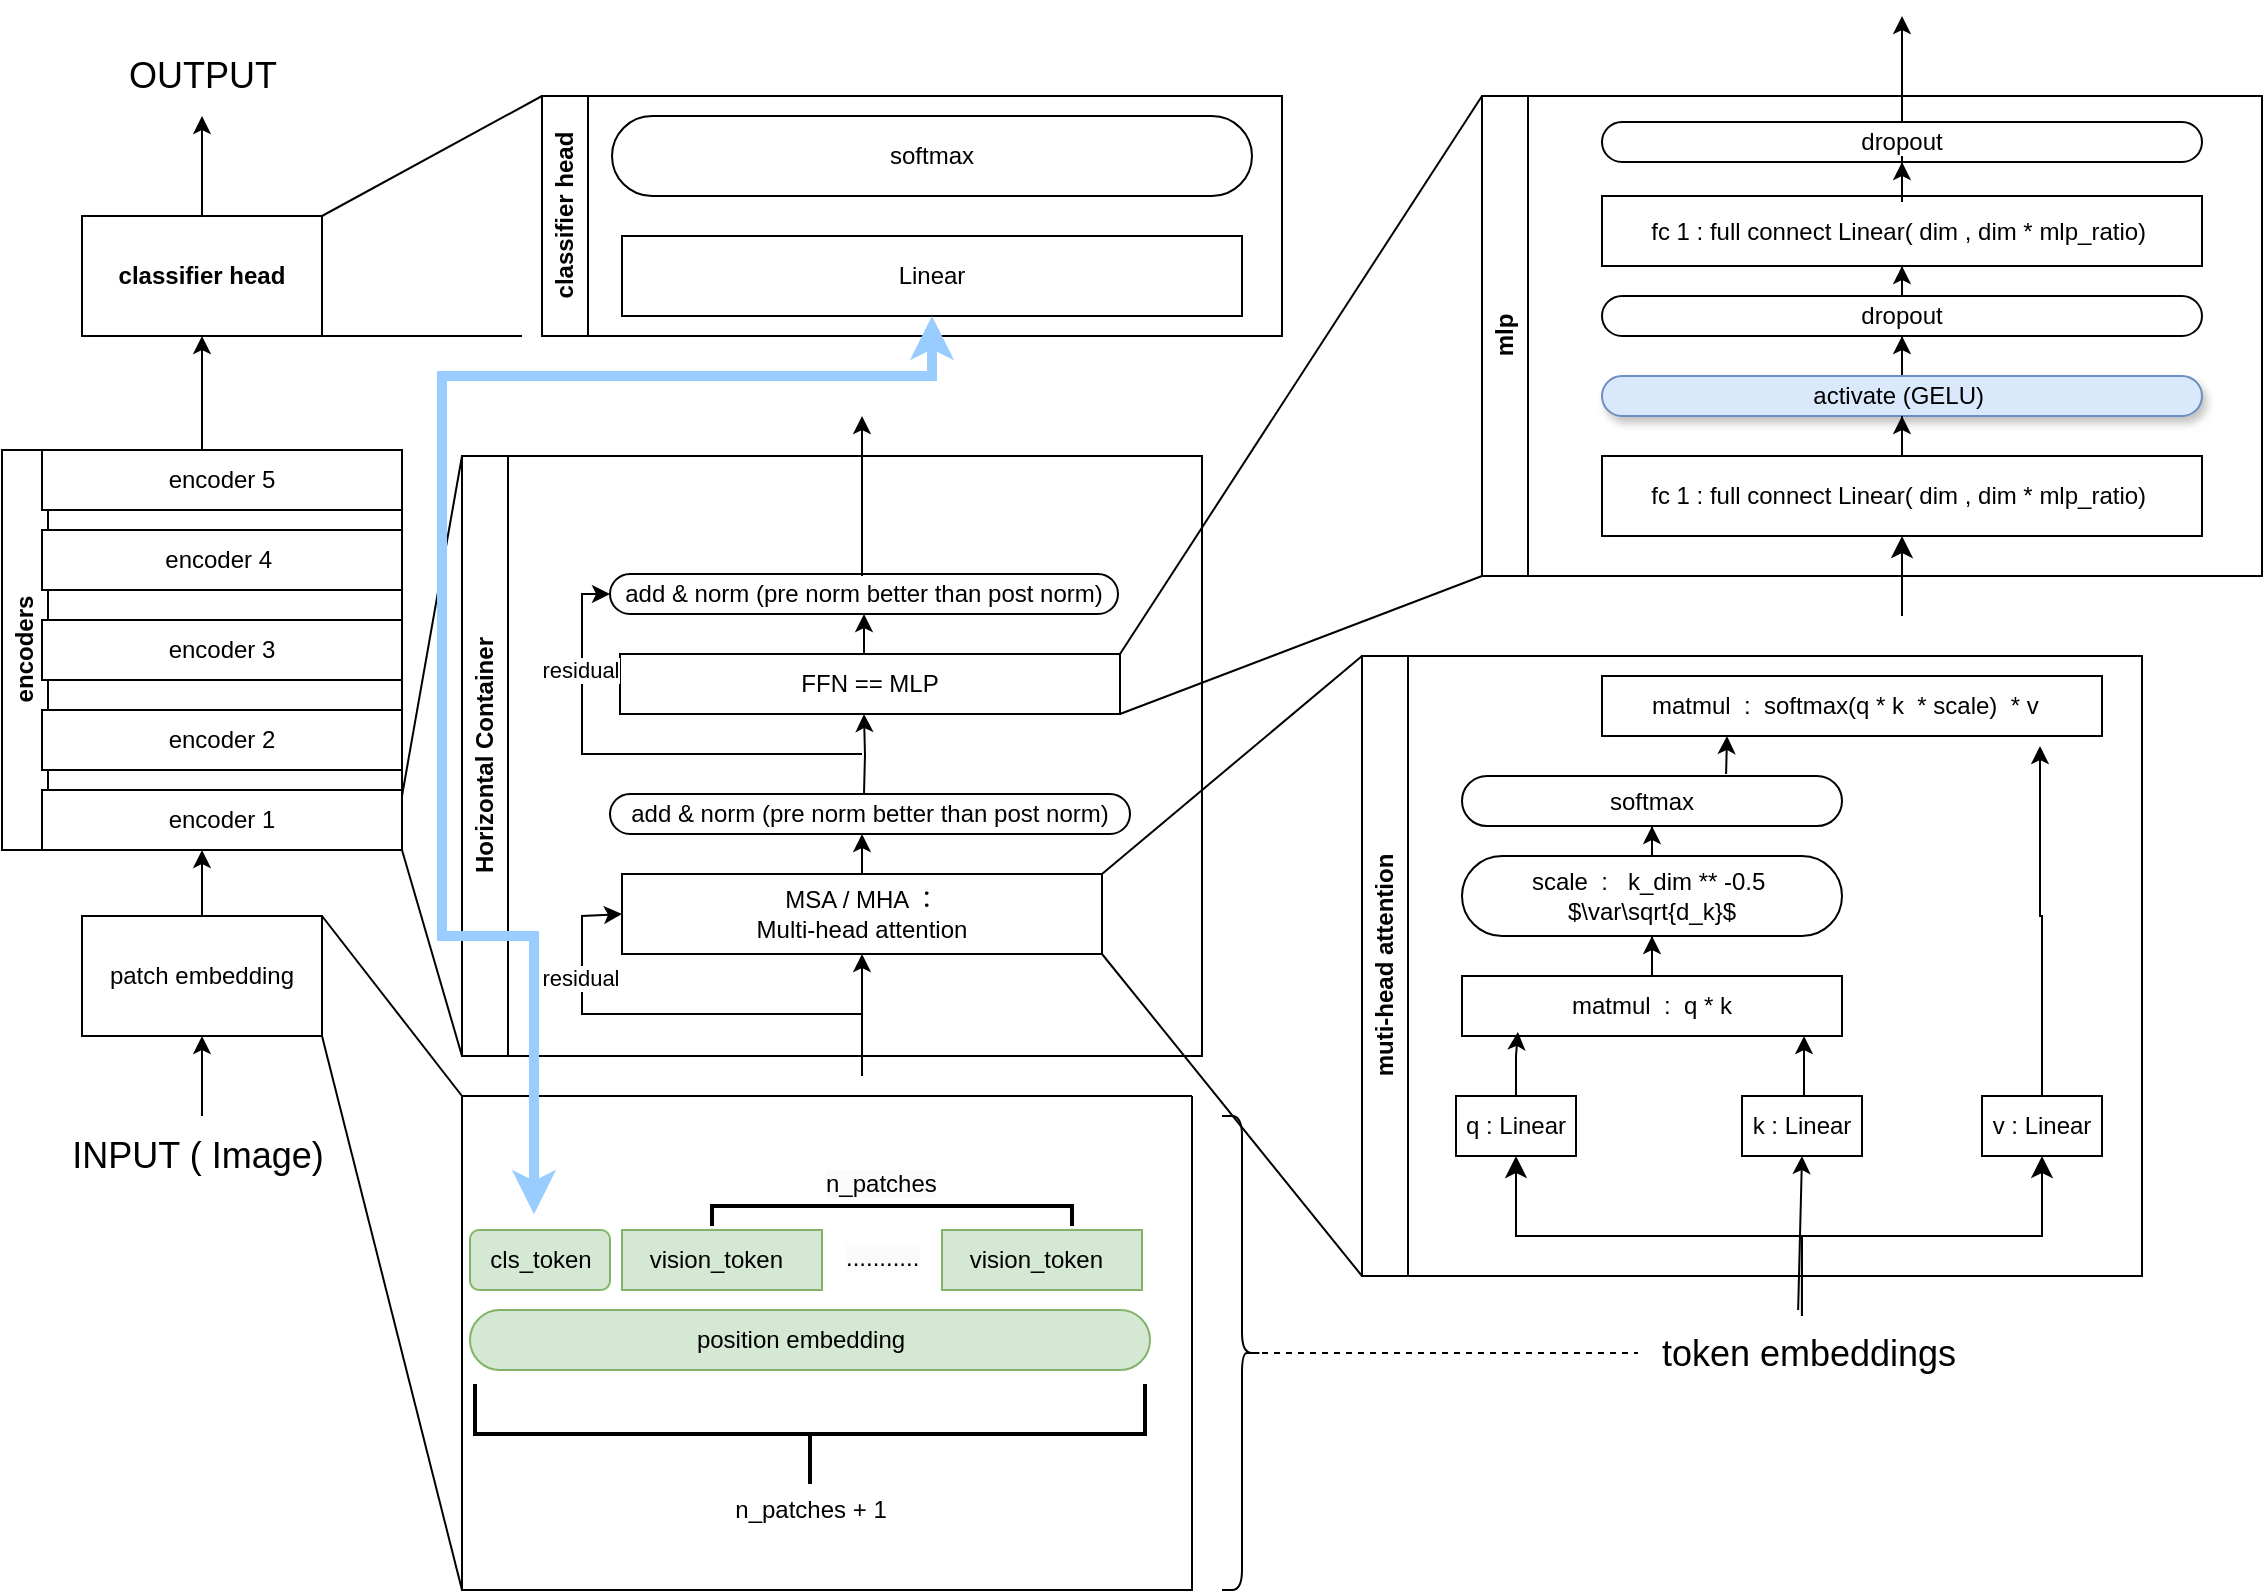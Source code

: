 <mxfile version="23.1.5" type="github">
  <diagram name="第 1 页" id="czzfnf1LqHYl-WFddmxi">
    <mxGraphModel dx="794" dy="506" grid="1" gridSize="10" guides="1" tooltips="1" connect="1" arrows="1" fold="1" page="1" pageScale="1" pageWidth="827" pageHeight="1169" math="0" shadow="0">
      <root>
        <mxCell id="0" />
        <mxCell id="1" parent="0" />
        <mxCell id="Urf7zwrWx2TIyKgHntSY-18" value="" style="edgeStyle=orthogonalEdgeStyle;rounded=0;orthogonalLoop=1;jettySize=auto;html=1;" edge="1" parent="1" source="Urf7zwrWx2TIyKgHntSY-19" target="Urf7zwrWx2TIyKgHntSY-21">
          <mxGeometry relative="1" as="geometry" />
        </mxCell>
        <mxCell id="Urf7zwrWx2TIyKgHntSY-19" value="&lt;font style=&quot;font-size: 18px;&quot;&gt;INPUT ( Image)&amp;nbsp;&lt;/font&gt;" style="text;html=1;align=center;verticalAlign=middle;resizable=0;points=[];autosize=1;strokeColor=none;fillColor=none;" vertex="1" parent="1">
          <mxGeometry x="135" y="760" width="150" height="40" as="geometry" />
        </mxCell>
        <mxCell id="Urf7zwrWx2TIyKgHntSY-20" value="" style="edgeStyle=orthogonalEdgeStyle;rounded=0;orthogonalLoop=1;jettySize=auto;html=1;" edge="1" parent="1" source="Urf7zwrWx2TIyKgHntSY-21">
          <mxGeometry relative="1" as="geometry">
            <mxPoint x="210" y="627" as="targetPoint" />
          </mxGeometry>
        </mxCell>
        <mxCell id="Urf7zwrWx2TIyKgHntSY-21" value="patch embedding" style="whiteSpace=wrap;html=1;" vertex="1" parent="1">
          <mxGeometry x="150" y="660" width="120" height="60" as="geometry" />
        </mxCell>
        <mxCell id="Urf7zwrWx2TIyKgHntSY-22" value="" style="edgeStyle=orthogonalEdgeStyle;rounded=0;orthogonalLoop=1;jettySize=auto;html=1;" edge="1" parent="1" source="Urf7zwrWx2TIyKgHntSY-23" target="Urf7zwrWx2TIyKgHntSY-30">
          <mxGeometry relative="1" as="geometry" />
        </mxCell>
        <mxCell id="Urf7zwrWx2TIyKgHntSY-23" value="encoders" style="swimlane;horizontal=0;whiteSpace=wrap;html=1;" vertex="1" parent="1">
          <mxGeometry x="110" y="427" width="200" height="200" as="geometry" />
        </mxCell>
        <mxCell id="Urf7zwrWx2TIyKgHntSY-24" value="encoder 5" style="rounded=0;whiteSpace=wrap;html=1;" vertex="1" parent="Urf7zwrWx2TIyKgHntSY-23">
          <mxGeometry x="20" width="180" height="30" as="geometry" />
        </mxCell>
        <mxCell id="Urf7zwrWx2TIyKgHntSY-25" value="encoder 4&amp;nbsp;" style="rounded=0;whiteSpace=wrap;html=1;" vertex="1" parent="Urf7zwrWx2TIyKgHntSY-23">
          <mxGeometry x="20" y="40" width="180" height="30" as="geometry" />
        </mxCell>
        <mxCell id="Urf7zwrWx2TIyKgHntSY-26" value="encoder 3" style="rounded=0;whiteSpace=wrap;html=1;" vertex="1" parent="Urf7zwrWx2TIyKgHntSY-23">
          <mxGeometry x="20" y="85" width="180" height="30" as="geometry" />
        </mxCell>
        <mxCell id="Urf7zwrWx2TIyKgHntSY-27" value="encoder 2" style="rounded=0;whiteSpace=wrap;html=1;" vertex="1" parent="Urf7zwrWx2TIyKgHntSY-23">
          <mxGeometry x="20" y="130" width="180" height="30" as="geometry" />
        </mxCell>
        <mxCell id="Urf7zwrWx2TIyKgHntSY-28" value="encoder 1" style="rounded=0;whiteSpace=wrap;html=1;" vertex="1" parent="Urf7zwrWx2TIyKgHntSY-23">
          <mxGeometry x="20" y="170" width="180" height="30" as="geometry" />
        </mxCell>
        <mxCell id="Urf7zwrWx2TIyKgHntSY-29" style="edgeStyle=orthogonalEdgeStyle;rounded=0;orthogonalLoop=1;jettySize=auto;html=1;" edge="1" parent="1" source="Urf7zwrWx2TIyKgHntSY-30" target="Urf7zwrWx2TIyKgHntSY-31">
          <mxGeometry relative="1" as="geometry" />
        </mxCell>
        <mxCell id="Urf7zwrWx2TIyKgHntSY-30" value="classifier head" style="whiteSpace=wrap;html=1;fontStyle=1;startSize=23;" vertex="1" parent="1">
          <mxGeometry x="150" y="310" width="120" height="60" as="geometry" />
        </mxCell>
        <mxCell id="Urf7zwrWx2TIyKgHntSY-31" value="&lt;font style=&quot;font-size: 18px;&quot;&gt;OUTPUT&lt;/font&gt;" style="text;html=1;align=center;verticalAlign=middle;resizable=0;points=[];autosize=1;strokeColor=none;fillColor=none;" vertex="1" parent="1">
          <mxGeometry x="160" y="220" width="100" height="40" as="geometry" />
        </mxCell>
        <mxCell id="Urf7zwrWx2TIyKgHntSY-33" value="classifier head" style="swimlane;horizontal=0;whiteSpace=wrap;html=1;" vertex="1" parent="1">
          <mxGeometry x="380" y="250" width="370" height="120" as="geometry" />
        </mxCell>
        <mxCell id="Urf7zwrWx2TIyKgHntSY-67" value="Linear" style="rounded=0;whiteSpace=wrap;html=1;" vertex="1" parent="Urf7zwrWx2TIyKgHntSY-33">
          <mxGeometry x="40" y="70" width="310" height="40" as="geometry" />
        </mxCell>
        <mxCell id="Urf7zwrWx2TIyKgHntSY-68" value="softmax" style="rounded=1;whiteSpace=wrap;html=1;arcSize=50;" vertex="1" parent="Urf7zwrWx2TIyKgHntSY-33">
          <mxGeometry x="35" y="10" width="320" height="40" as="geometry" />
        </mxCell>
        <mxCell id="Urf7zwrWx2TIyKgHntSY-35" value="Horizontal Container" style="swimlane;horizontal=0;whiteSpace=wrap;html=1;" vertex="1" parent="1">
          <mxGeometry x="340" y="430" width="370" height="300" as="geometry" />
        </mxCell>
        <mxCell id="Urf7zwrWx2TIyKgHntSY-89" style="edgeStyle=orthogonalEdgeStyle;rounded=0;orthogonalLoop=1;jettySize=auto;html=1;exitX=0.5;exitY=0;exitDx=0;exitDy=0;entryX=0.5;entryY=1;entryDx=0;entryDy=0;" edge="1" parent="Urf7zwrWx2TIyKgHntSY-35">
          <mxGeometry relative="1" as="geometry">
            <mxPoint x="196" y="209" as="sourcePoint" />
            <mxPoint x="200" y="189" as="targetPoint" />
          </mxGeometry>
        </mxCell>
        <mxCell id="Urf7zwrWx2TIyKgHntSY-93" value="" style="edgeStyle=orthogonalEdgeStyle;rounded=0;orthogonalLoop=1;jettySize=auto;html=1;startArrow=classic;startFill=1;endArrow=none;endFill=0;" edge="1" parent="Urf7zwrWx2TIyKgHntSY-35" source="Urf7zwrWx2TIyKgHntSY-36">
          <mxGeometry relative="1" as="geometry">
            <mxPoint x="200" y="310" as="targetPoint" />
          </mxGeometry>
        </mxCell>
        <mxCell id="Urf7zwrWx2TIyKgHntSY-36" value="MSA / MHA ：&lt;br&gt;Multi-head attention" style="rounded=0;whiteSpace=wrap;html=1;" vertex="1" parent="Urf7zwrWx2TIyKgHntSY-35">
          <mxGeometry x="80" y="209" width="240" height="40" as="geometry" />
        </mxCell>
        <mxCell id="Urf7zwrWx2TIyKgHntSY-99" style="edgeStyle=orthogonalEdgeStyle;rounded=0;orthogonalLoop=1;jettySize=auto;html=1;entryX=0.5;entryY=1;entryDx=0;entryDy=0;" edge="1" parent="Urf7zwrWx2TIyKgHntSY-35">
          <mxGeometry relative="1" as="geometry">
            <mxPoint x="201" y="169" as="sourcePoint" />
            <mxPoint x="201" y="129" as="targetPoint" />
          </mxGeometry>
        </mxCell>
        <mxCell id="Urf7zwrWx2TIyKgHntSY-37" value="add &amp;amp; norm (pre norm better than post norm)" style="rounded=1;whiteSpace=wrap;html=1;arcSize=50;" vertex="1" parent="Urf7zwrWx2TIyKgHntSY-35">
          <mxGeometry x="74" y="169" width="260" height="20" as="geometry" />
        </mxCell>
        <mxCell id="Urf7zwrWx2TIyKgHntSY-38" value="FFN == MLP" style="rounded=0;whiteSpace=wrap;html=1;" vertex="1" parent="Urf7zwrWx2TIyKgHntSY-35">
          <mxGeometry x="79" y="99" width="250" height="30" as="geometry" />
        </mxCell>
        <mxCell id="Urf7zwrWx2TIyKgHntSY-97" style="edgeStyle=orthogonalEdgeStyle;rounded=0;orthogonalLoop=1;jettySize=auto;html=1;startArrow=classic;startFill=1;endArrow=none;endFill=0;" edge="1" parent="Urf7zwrWx2TIyKgHntSY-35" source="Urf7zwrWx2TIyKgHntSY-39">
          <mxGeometry relative="1" as="geometry">
            <mxPoint x="200" y="149" as="targetPoint" />
            <Array as="points">
              <mxPoint x="60" y="69" />
              <mxPoint x="60" y="149" />
            </Array>
          </mxGeometry>
        </mxCell>
        <mxCell id="Urf7zwrWx2TIyKgHntSY-105" value="residual" style="edgeLabel;html=1;align=center;verticalAlign=middle;resizable=0;points=[];" vertex="1" connectable="0" parent="Urf7zwrWx2TIyKgHntSY-97">
          <mxGeometry x="-0.556" y="-1" relative="1" as="geometry">
            <mxPoint as="offset" />
          </mxGeometry>
        </mxCell>
        <mxCell id="Urf7zwrWx2TIyKgHntSY-101" value="" style="edgeStyle=orthogonalEdgeStyle;rounded=0;orthogonalLoop=1;jettySize=auto;html=1;startArrow=classic;startFill=1;endArrow=none;endFill=0;" edge="1" parent="Urf7zwrWx2TIyKgHntSY-35" source="Urf7zwrWx2TIyKgHntSY-39" target="Urf7zwrWx2TIyKgHntSY-38">
          <mxGeometry relative="1" as="geometry" />
        </mxCell>
        <mxCell id="Urf7zwrWx2TIyKgHntSY-39" value="add &amp;amp; norm (pre norm better than post norm)" style="rounded=1;whiteSpace=wrap;html=1;arcSize=50;" vertex="1" parent="Urf7zwrWx2TIyKgHntSY-35">
          <mxGeometry x="74" y="59" width="254" height="20" as="geometry" />
        </mxCell>
        <mxCell id="Urf7zwrWx2TIyKgHntSY-102" value="" style="edgeStyle=orthogonalEdgeStyle;rounded=0;orthogonalLoop=1;jettySize=auto;html=1;startArrow=classic;startFill=1;endArrow=none;endFill=0;" edge="1" parent="Urf7zwrWx2TIyKgHntSY-35">
          <mxGeometry relative="1" as="geometry">
            <mxPoint x="200" y="-20" as="sourcePoint" />
            <mxPoint x="200" y="60" as="targetPoint" />
          </mxGeometry>
        </mxCell>
        <mxCell id="Urf7zwrWx2TIyKgHntSY-41" value="" style="endArrow=none;html=1;rounded=0;entryX=0;entryY=0;entryDx=0;entryDy=0;" edge="1" parent="1" target="Urf7zwrWx2TIyKgHntSY-35">
          <mxGeometry width="50" height="50" relative="1" as="geometry">
            <mxPoint x="310" y="600" as="sourcePoint" />
            <mxPoint x="360" y="550" as="targetPoint" />
          </mxGeometry>
        </mxCell>
        <mxCell id="Urf7zwrWx2TIyKgHntSY-42" value="" style="endArrow=none;html=1;rounded=0;entryX=1;entryY=1;entryDx=0;entryDy=0;exitX=0;exitY=1;exitDx=0;exitDy=0;" edge="1" parent="1" source="Urf7zwrWx2TIyKgHntSY-35" target="Urf7zwrWx2TIyKgHntSY-23">
          <mxGeometry width="50" height="50" relative="1" as="geometry">
            <mxPoint x="490" y="470" as="sourcePoint" />
            <mxPoint x="540" y="420" as="targetPoint" />
          </mxGeometry>
        </mxCell>
        <mxCell id="Urf7zwrWx2TIyKgHntSY-43" value="" style="swimlane;startSize=0;" vertex="1" parent="1">
          <mxGeometry x="340" y="750" width="365" height="247" as="geometry">
            <mxRectangle x="380" y="670" width="50" height="40" as="alternateBounds" />
          </mxGeometry>
        </mxCell>
        <mxCell id="Urf7zwrWx2TIyKgHntSY-45" value="cls_token" style="text;html=1;align=center;verticalAlign=middle;resizable=0;points=[];autosize=1;rounded=1;fillColor=#d5e8d4;strokeColor=#82b366;" vertex="1" parent="Urf7zwrWx2TIyKgHntSY-43">
          <mxGeometry x="4" y="67" width="70" height="30" as="geometry" />
        </mxCell>
        <mxCell id="Urf7zwrWx2TIyKgHntSY-46" value="vision_token&amp;nbsp;&amp;nbsp;" style="text;html=1;align=center;verticalAlign=middle;resizable=0;points=[];autosize=1;rounded=1;fillColor=#d5e8d4;strokeColor=#82b366;arcSize=0;" vertex="1" parent="Urf7zwrWx2TIyKgHntSY-43">
          <mxGeometry x="80" y="67" width="100" height="30" as="geometry" />
        </mxCell>
        <mxCell id="Urf7zwrWx2TIyKgHntSY-59" value="vision_token&amp;nbsp;&amp;nbsp;" style="text;html=1;align=center;verticalAlign=middle;resizable=0;points=[];autosize=1;rounded=1;fillColor=#d5e8d4;strokeColor=#82b366;arcSize=0;" vertex="1" parent="Urf7zwrWx2TIyKgHntSY-43">
          <mxGeometry x="240" y="67" width="100" height="30" as="geometry" />
        </mxCell>
        <mxCell id="Urf7zwrWx2TIyKgHntSY-60" value="&lt;span style=&quot;color: rgb(0, 0, 0); font-family: Helvetica; font-size: 12px; font-style: normal; font-variant-ligatures: normal; font-variant-caps: normal; font-weight: 400; letter-spacing: normal; orphans: 2; text-align: center; text-indent: 0px; text-transform: none; widows: 2; word-spacing: 0px; -webkit-text-stroke-width: 0px; background-color: rgb(251, 251, 251); text-decoration-thickness: initial; text-decoration-style: initial; text-decoration-color: initial; float: none; display: inline !important;&quot;&gt;...........&lt;/span&gt;" style="text;whiteSpace=wrap;html=1;" vertex="1" parent="Urf7zwrWx2TIyKgHntSY-43">
          <mxGeometry x="190" y="67" width="90" height="40" as="geometry" />
        </mxCell>
        <mxCell id="Urf7zwrWx2TIyKgHntSY-48" value="&amp;nbsp; &amp;nbsp; &amp;nbsp; &amp;nbsp; &amp;nbsp; &amp;nbsp; &amp;nbsp; &amp;nbsp; &amp;nbsp; &amp;nbsp; &amp;nbsp; &amp;nbsp; &amp;nbsp; &amp;nbsp; &amp;nbsp; &amp;nbsp;position embedding&amp;nbsp; &amp;nbsp; &amp;nbsp; &amp;nbsp; &amp;nbsp; &amp;nbsp; &amp;nbsp; &amp;nbsp; &amp;nbsp; &amp;nbsp; &amp;nbsp; &amp;nbsp; &amp;nbsp; &amp;nbsp; &amp;nbsp; &amp;nbsp; &amp;nbsp;&amp;nbsp;" style="text;html=1;align=center;verticalAlign=middle;resizable=0;points=[];autosize=1;rounded=1;fillColor=#d5e8d4;strokeColor=#82b366;arcSize=50;flipH=1;flipV=1;imageWidth=96;" vertex="1" parent="Urf7zwrWx2TIyKgHntSY-43">
          <mxGeometry x="4" y="107" width="340" height="30" as="geometry" />
        </mxCell>
        <mxCell id="Urf7zwrWx2TIyKgHntSY-61" value="" style="strokeWidth=2;html=1;shape=mxgraph.flowchart.annotation_2;align=left;labelPosition=right;pointerEvents=1;rotation=-90;" vertex="1" parent="Urf7zwrWx2TIyKgHntSY-43">
          <mxGeometry x="149" y="1.5" width="50" height="335" as="geometry" />
        </mxCell>
        <mxCell id="Urf7zwrWx2TIyKgHntSY-66" value="n_patches + 1" style="text;html=1;align=center;verticalAlign=middle;resizable=0;points=[];autosize=1;strokeColor=none;fillColor=none;" vertex="1" parent="Urf7zwrWx2TIyKgHntSY-43">
          <mxGeometry x="124" y="192" width="100" height="30" as="geometry" />
        </mxCell>
        <mxCell id="Urf7zwrWx2TIyKgHntSY-49" value="" style="strokeWidth=2;html=1;shape=mxgraph.flowchart.annotation_1;align=left;pointerEvents=1;rotation=90;" vertex="1" parent="Urf7zwrWx2TIyKgHntSY-43">
          <mxGeometry x="210" y="-30" width="10" height="180" as="geometry" />
        </mxCell>
        <mxCell id="Urf7zwrWx2TIyKgHntSY-58" value="&lt;span style=&quot;color: rgb(0, 0, 0); font-family: Helvetica; font-size: 12px; font-style: normal; font-variant-ligatures: normal; font-variant-caps: normal; font-weight: 400; letter-spacing: normal; orphans: 2; text-align: center; text-indent: 0px; text-transform: none; widows: 2; word-spacing: 0px; -webkit-text-stroke-width: 0px; background-color: rgb(251, 251, 251); text-decoration-thickness: initial; text-decoration-style: initial; text-decoration-color: initial; float: none; display: inline !important;&quot;&gt;n_patches&lt;/span&gt;" style="text;whiteSpace=wrap;html=1;" vertex="1" parent="Urf7zwrWx2TIyKgHntSY-43">
          <mxGeometry x="180" y="30" width="90" height="40" as="geometry" />
        </mxCell>
        <mxCell id="Urf7zwrWx2TIyKgHntSY-63" value="" style="endArrow=none;html=1;rounded=0;exitX=1;exitY=0;exitDx=0;exitDy=0;entryX=0;entryY=0;entryDx=0;entryDy=0;" edge="1" parent="1" source="Urf7zwrWx2TIyKgHntSY-21" target="Urf7zwrWx2TIyKgHntSY-43">
          <mxGeometry width="50" height="50" relative="1" as="geometry">
            <mxPoint x="290" y="710" as="sourcePoint" />
            <mxPoint x="340" y="660" as="targetPoint" />
          </mxGeometry>
        </mxCell>
        <mxCell id="Urf7zwrWx2TIyKgHntSY-64" value="" style="endArrow=none;html=1;rounded=0;entryX=0;entryY=1;entryDx=0;entryDy=0;exitX=1;exitY=1;exitDx=0;exitDy=0;" edge="1" parent="1" source="Urf7zwrWx2TIyKgHntSY-21" target="Urf7zwrWx2TIyKgHntSY-43">
          <mxGeometry width="50" height="50" relative="1" as="geometry">
            <mxPoint x="230" y="810" as="sourcePoint" />
            <mxPoint x="280" y="760" as="targetPoint" />
          </mxGeometry>
        </mxCell>
        <mxCell id="Urf7zwrWx2TIyKgHntSY-69" value="muti-head attention" style="swimlane;horizontal=0;whiteSpace=wrap;html=1;" vertex="1" parent="1">
          <mxGeometry x="790" y="530" width="390" height="310" as="geometry" />
        </mxCell>
        <mxCell id="Urf7zwrWx2TIyKgHntSY-107" value="" style="edgeStyle=elbowEdgeStyle;elbow=vertical;endArrow=classic;html=1;curved=0;rounded=0;endSize=8;startSize=8;" edge="1" parent="Urf7zwrWx2TIyKgHntSY-69">
          <mxGeometry width="50" height="50" relative="1" as="geometry">
            <mxPoint x="220" y="330" as="sourcePoint" />
            <mxPoint x="340" y="250" as="targetPoint" />
          </mxGeometry>
        </mxCell>
        <mxCell id="Urf7zwrWx2TIyKgHntSY-115" value="q : Linear" style="rounded=0;whiteSpace=wrap;html=1;" vertex="1" parent="Urf7zwrWx2TIyKgHntSY-69">
          <mxGeometry x="47" y="220" width="60" height="30" as="geometry" />
        </mxCell>
        <mxCell id="Urf7zwrWx2TIyKgHntSY-116" value="k : Linear" style="rounded=0;whiteSpace=wrap;html=1;" vertex="1" parent="Urf7zwrWx2TIyKgHntSY-69">
          <mxGeometry x="190" y="220" width="60" height="30" as="geometry" />
        </mxCell>
        <mxCell id="Urf7zwrWx2TIyKgHntSY-130" style="edgeStyle=orthogonalEdgeStyle;rounded=0;orthogonalLoop=1;jettySize=auto;html=1;entryX=0.876;entryY=1.167;entryDx=0;entryDy=0;entryPerimeter=0;" edge="1" parent="Urf7zwrWx2TIyKgHntSY-69" source="Urf7zwrWx2TIyKgHntSY-117" target="Urf7zwrWx2TIyKgHntSY-129">
          <mxGeometry relative="1" as="geometry" />
        </mxCell>
        <mxCell id="Urf7zwrWx2TIyKgHntSY-117" value="v : Linear" style="rounded=0;whiteSpace=wrap;html=1;" vertex="1" parent="Urf7zwrWx2TIyKgHntSY-69">
          <mxGeometry x="310" y="220" width="60" height="30" as="geometry" />
        </mxCell>
        <mxCell id="Urf7zwrWx2TIyKgHntSY-125" value="" style="edgeStyle=orthogonalEdgeStyle;rounded=0;orthogonalLoop=1;jettySize=auto;html=1;" edge="1" parent="Urf7zwrWx2TIyKgHntSY-69" source="Urf7zwrWx2TIyKgHntSY-118" target="Urf7zwrWx2TIyKgHntSY-124">
          <mxGeometry relative="1" as="geometry" />
        </mxCell>
        <mxCell id="Urf7zwrWx2TIyKgHntSY-118" value="matmul&amp;nbsp; :&amp;nbsp; q * k" style="rounded=0;whiteSpace=wrap;html=1;" vertex="1" parent="Urf7zwrWx2TIyKgHntSY-69">
          <mxGeometry x="50" y="160" width="190" height="30" as="geometry" />
        </mxCell>
        <mxCell id="Urf7zwrWx2TIyKgHntSY-119" style="edgeStyle=orthogonalEdgeStyle;rounded=0;orthogonalLoop=1;jettySize=auto;html=1;entryX=0.147;entryY=0.933;entryDx=0;entryDy=0;entryPerimeter=0;" edge="1" parent="Urf7zwrWx2TIyKgHntSY-69" source="Urf7zwrWx2TIyKgHntSY-115" target="Urf7zwrWx2TIyKgHntSY-118">
          <mxGeometry relative="1" as="geometry" />
        </mxCell>
        <mxCell id="Urf7zwrWx2TIyKgHntSY-120" style="edgeStyle=orthogonalEdgeStyle;rounded=0;orthogonalLoop=1;jettySize=auto;html=1;entryX=0.879;entryY=1;entryDx=0;entryDy=0;entryPerimeter=0;" edge="1" parent="Urf7zwrWx2TIyKgHntSY-69">
          <mxGeometry relative="1" as="geometry">
            <mxPoint x="224" y="220" as="sourcePoint" />
            <mxPoint x="221.01" y="190" as="targetPoint" />
          </mxGeometry>
        </mxCell>
        <mxCell id="Urf7zwrWx2TIyKgHntSY-127" value="" style="edgeStyle=orthogonalEdgeStyle;rounded=0;orthogonalLoop=1;jettySize=auto;html=1;" edge="1" parent="Urf7zwrWx2TIyKgHntSY-69" source="Urf7zwrWx2TIyKgHntSY-124" target="Urf7zwrWx2TIyKgHntSY-126">
          <mxGeometry relative="1" as="geometry" />
        </mxCell>
        <mxCell id="Urf7zwrWx2TIyKgHntSY-124" value="scale&amp;nbsp; :&amp;nbsp; &amp;nbsp;k_dim ** -0.5&amp;nbsp;&lt;br&gt;$\var\sqrt{d_k}$" style="whiteSpace=wrap;html=1;rounded=1;arcSize=50;" vertex="1" parent="Urf7zwrWx2TIyKgHntSY-69">
          <mxGeometry x="50" y="100" width="190" height="40" as="geometry" />
        </mxCell>
        <mxCell id="Urf7zwrWx2TIyKgHntSY-126" value="softmax" style="whiteSpace=wrap;html=1;rounded=1;arcSize=50;" vertex="1" parent="Urf7zwrWx2TIyKgHntSY-69">
          <mxGeometry x="50" y="60" width="190" height="25" as="geometry" />
        </mxCell>
        <mxCell id="Urf7zwrWx2TIyKgHntSY-129" value="matmul&amp;nbsp; :&amp;nbsp; softmax(q * k&amp;nbsp; * scale)&amp;nbsp; * v&amp;nbsp;&amp;nbsp;" style="rounded=0;whiteSpace=wrap;html=1;" vertex="1" parent="Urf7zwrWx2TIyKgHntSY-69">
          <mxGeometry x="120" y="10" width="250" height="30" as="geometry" />
        </mxCell>
        <mxCell id="Urf7zwrWx2TIyKgHntSY-131" style="edgeStyle=orthogonalEdgeStyle;rounded=0;orthogonalLoop=1;jettySize=auto;html=1;exitX=0.25;exitY=1;exitDx=0;exitDy=0;entryX=0.695;entryY=-0.04;entryDx=0;entryDy=0;entryPerimeter=0;startArrow=classic;startFill=1;endArrow=none;endFill=0;" edge="1" parent="Urf7zwrWx2TIyKgHntSY-69" source="Urf7zwrWx2TIyKgHntSY-129" target="Urf7zwrWx2TIyKgHntSY-126">
          <mxGeometry relative="1" as="geometry" />
        </mxCell>
        <mxCell id="Urf7zwrWx2TIyKgHntSY-71" value="" style="endArrow=none;html=1;rounded=0;entryX=0;entryY=0;entryDx=0;entryDy=0;exitX=1;exitY=0;exitDx=0;exitDy=0;" edge="1" parent="1" source="Urf7zwrWx2TIyKgHntSY-30" target="Urf7zwrWx2TIyKgHntSY-33">
          <mxGeometry width="50" height="50" relative="1" as="geometry">
            <mxPoint x="270" y="317" as="sourcePoint" />
            <mxPoint x="320" y="267" as="targetPoint" />
          </mxGeometry>
        </mxCell>
        <mxCell id="Urf7zwrWx2TIyKgHntSY-72" value="" style="endArrow=none;html=1;rounded=0;exitX=1;exitY=1;exitDx=0;exitDy=0;" edge="1" parent="1" source="Urf7zwrWx2TIyKgHntSY-30">
          <mxGeometry width="50" height="50" relative="1" as="geometry">
            <mxPoint x="270" y="380" as="sourcePoint" />
            <mxPoint x="370" y="370" as="targetPoint" />
          </mxGeometry>
        </mxCell>
        <mxCell id="Urf7zwrWx2TIyKgHntSY-74" value="" style="endArrow=none;html=1;rounded=0;entryX=0;entryY=0;entryDx=0;entryDy=0;exitX=1;exitY=0;exitDx=0;exitDy=0;" edge="1" parent="1" source="Urf7zwrWx2TIyKgHntSY-36" target="Urf7zwrWx2TIyKgHntSY-69">
          <mxGeometry width="50" height="50" relative="1" as="geometry">
            <mxPoint x="550" y="500" as="sourcePoint" />
            <mxPoint x="600" y="450" as="targetPoint" />
          </mxGeometry>
        </mxCell>
        <mxCell id="Urf7zwrWx2TIyKgHntSY-75" value="" style="endArrow=none;html=1;rounded=0;entryX=0;entryY=1;entryDx=0;entryDy=0;exitX=1;exitY=1;exitDx=0;exitDy=0;" edge="1" parent="1" source="Urf7zwrWx2TIyKgHntSY-36" target="Urf7zwrWx2TIyKgHntSY-69">
          <mxGeometry width="50" height="50" relative="1" as="geometry">
            <mxPoint x="580" y="630" as="sourcePoint" />
            <mxPoint x="600" y="450" as="targetPoint" />
          </mxGeometry>
        </mxCell>
        <mxCell id="Urf7zwrWx2TIyKgHntSY-76" value="mlp" style="swimlane;horizontal=0;whiteSpace=wrap;html=1;" vertex="1" parent="1">
          <mxGeometry x="850" y="250" width="390" height="240" as="geometry" />
        </mxCell>
        <mxCell id="Urf7zwrWx2TIyKgHntSY-137" value="" style="edgeStyle=orthogonalEdgeStyle;rounded=0;orthogonalLoop=1;jettySize=auto;html=1;" edge="1" parent="Urf7zwrWx2TIyKgHntSY-76" source="Urf7zwrWx2TIyKgHntSY-134" target="Urf7zwrWx2TIyKgHntSY-136">
          <mxGeometry relative="1" as="geometry" />
        </mxCell>
        <mxCell id="Urf7zwrWx2TIyKgHntSY-134" value="activate (GELU)&amp;nbsp;" style="whiteSpace=wrap;html=1;rounded=1;arcSize=50;shadow=1;fillColor=#dae8fc;strokeColor=#6c8ebf;" vertex="1" parent="Urf7zwrWx2TIyKgHntSY-76">
          <mxGeometry x="60" y="140" width="300" height="20" as="geometry" />
        </mxCell>
        <mxCell id="Urf7zwrWx2TIyKgHntSY-139" value="" style="edgeStyle=orthogonalEdgeStyle;rounded=0;orthogonalLoop=1;jettySize=auto;html=1;" edge="1" parent="Urf7zwrWx2TIyKgHntSY-76" source="Urf7zwrWx2TIyKgHntSY-136" target="Urf7zwrWx2TIyKgHntSY-138">
          <mxGeometry relative="1" as="geometry" />
        </mxCell>
        <mxCell id="Urf7zwrWx2TIyKgHntSY-136" value="dropout" style="whiteSpace=wrap;html=1;rounded=1;arcSize=50;" vertex="1" parent="Urf7zwrWx2TIyKgHntSY-76">
          <mxGeometry x="60" y="100" width="300" height="20" as="geometry" />
        </mxCell>
        <mxCell id="Urf7zwrWx2TIyKgHntSY-138" value="fc 1 : full connect Linear( dim , dim * mlp_ratio)&amp;nbsp;" style="whiteSpace=wrap;html=1;rounded=0;" vertex="1" parent="Urf7zwrWx2TIyKgHntSY-76">
          <mxGeometry x="60" y="50" width="300" height="35" as="geometry" />
        </mxCell>
        <mxCell id="Urf7zwrWx2TIyKgHntSY-77" value="" style="endArrow=none;html=1;rounded=0;entryX=0;entryY=0;entryDx=0;entryDy=0;exitX=1;exitY=0;exitDx=0;exitDy=0;" edge="1" parent="1" source="Urf7zwrWx2TIyKgHntSY-38" target="Urf7zwrWx2TIyKgHntSY-76">
          <mxGeometry width="50" height="50" relative="1" as="geometry">
            <mxPoint x="790" y="340" as="sourcePoint" />
            <mxPoint x="840" y="290" as="targetPoint" />
          </mxGeometry>
        </mxCell>
        <mxCell id="Urf7zwrWx2TIyKgHntSY-78" value="" style="endArrow=none;html=1;rounded=0;entryX=0;entryY=1;entryDx=0;entryDy=0;exitX=1;exitY=1;exitDx=0;exitDy=0;" edge="1" parent="1" source="Urf7zwrWx2TIyKgHntSY-38" target="Urf7zwrWx2TIyKgHntSY-76">
          <mxGeometry width="50" height="50" relative="1" as="geometry">
            <mxPoint x="790" y="340" as="sourcePoint" />
            <mxPoint x="840" y="290" as="targetPoint" />
          </mxGeometry>
        </mxCell>
        <mxCell id="Urf7zwrWx2TIyKgHntSY-87" value="" style="edgeStyle=orthogonalEdgeStyle;rounded=0;orthogonalLoop=1;jettySize=auto;html=1;entryX=0.457;entryY=-0.264;entryDx=0;entryDy=0;entryPerimeter=0;strokeColor=#99CCFF;strokeWidth=5;startArrow=classic;startFill=1;endArrow=classic;endFill=1;" edge="1" parent="1" source="Urf7zwrWx2TIyKgHntSY-67" target="Urf7zwrWx2TIyKgHntSY-45">
          <mxGeometry relative="1" as="geometry">
            <Array as="points">
              <mxPoint x="575" y="390" />
              <mxPoint x="330" y="390" />
              <mxPoint x="330" y="670" />
              <mxPoint x="376" y="670" />
            </Array>
          </mxGeometry>
        </mxCell>
        <mxCell id="Urf7zwrWx2TIyKgHntSY-94" value="" style="endArrow=classic;html=1;rounded=0;entryX=0;entryY=0.5;entryDx=0;entryDy=0;" edge="1" parent="1" target="Urf7zwrWx2TIyKgHntSY-36">
          <mxGeometry width="50" height="50" relative="1" as="geometry">
            <mxPoint x="540" y="709" as="sourcePoint" />
            <mxPoint x="410" y="619" as="targetPoint" />
            <Array as="points">
              <mxPoint x="460" y="709" />
              <mxPoint x="400" y="709" />
              <mxPoint x="400" y="660" />
            </Array>
          </mxGeometry>
        </mxCell>
        <mxCell id="Urf7zwrWx2TIyKgHntSY-104" value="residual" style="edgeLabel;html=1;align=center;verticalAlign=middle;resizable=0;points=[];" vertex="1" connectable="0" parent="Urf7zwrWx2TIyKgHntSY-94">
          <mxGeometry x="0.514" y="1" relative="1" as="geometry">
            <mxPoint as="offset" />
          </mxGeometry>
        </mxCell>
        <mxCell id="Urf7zwrWx2TIyKgHntSY-108" value="&lt;font style=&quot;font-size: 18px;&quot;&gt;token embeddings&lt;/font&gt;" style="text;html=1;align=center;verticalAlign=middle;resizable=0;points=[];autosize=1;strokeColor=none;fillColor=none;" vertex="1" parent="1">
          <mxGeometry x="928" y="858.5" width="170" height="40" as="geometry" />
        </mxCell>
        <mxCell id="Urf7zwrWx2TIyKgHntSY-110" style="edgeStyle=orthogonalEdgeStyle;rounded=0;orthogonalLoop=1;jettySize=auto;html=1;dashed=1;endArrow=none;endFill=0;" edge="1" parent="1" source="Urf7zwrWx2TIyKgHntSY-109" target="Urf7zwrWx2TIyKgHntSY-108">
          <mxGeometry relative="1" as="geometry" />
        </mxCell>
        <mxCell id="Urf7zwrWx2TIyKgHntSY-109" value="" style="shape=curlyBracket;whiteSpace=wrap;html=1;rounded=1;flipH=1;labelPosition=right;verticalLabelPosition=middle;align=left;verticalAlign=middle;" vertex="1" parent="1">
          <mxGeometry x="720" y="760" width="20" height="237" as="geometry" />
        </mxCell>
        <mxCell id="Urf7zwrWx2TIyKgHntSY-111" value="" style="edgeStyle=elbowEdgeStyle;elbow=vertical;endArrow=classic;html=1;curved=0;rounded=0;endSize=8;startSize=8;entryX=0.5;entryY=1;entryDx=0;entryDy=0;exitX=0.482;exitY=0.038;exitDx=0;exitDy=0;exitPerimeter=0;" edge="1" parent="1" source="Urf7zwrWx2TIyKgHntSY-108" target="Urf7zwrWx2TIyKgHntSY-115">
          <mxGeometry width="50" height="50" relative="1" as="geometry">
            <mxPoint x="1000" y="850" as="sourcePoint" />
            <mxPoint x="870" y="780" as="targetPoint" />
            <Array as="points">
              <mxPoint x="940" y="820" />
            </Array>
          </mxGeometry>
        </mxCell>
        <mxCell id="Urf7zwrWx2TIyKgHntSY-123" value="" style="endArrow=classic;html=1;rounded=0;exitX=0.471;exitY=-0.037;exitDx=0;exitDy=0;exitPerimeter=0;entryX=0.5;entryY=1;entryDx=0;entryDy=0;" edge="1" parent="1" source="Urf7zwrWx2TIyKgHntSY-108" target="Urf7zwrWx2TIyKgHntSY-116">
          <mxGeometry width="50" height="50" relative="1" as="geometry">
            <mxPoint x="950" y="820" as="sourcePoint" />
            <mxPoint x="1000" y="770" as="targetPoint" />
          </mxGeometry>
        </mxCell>
        <mxCell id="Urf7zwrWx2TIyKgHntSY-135" value="" style="edgeStyle=orthogonalEdgeStyle;rounded=0;orthogonalLoop=1;jettySize=auto;html=1;" edge="1" parent="1" source="Urf7zwrWx2TIyKgHntSY-132" target="Urf7zwrWx2TIyKgHntSY-134">
          <mxGeometry relative="1" as="geometry" />
        </mxCell>
        <mxCell id="Urf7zwrWx2TIyKgHntSY-132" value="fc 1 : full connect Linear( dim , dim * mlp_ratio)&amp;nbsp;" style="rounded=0;whiteSpace=wrap;html=1;" vertex="1" parent="1">
          <mxGeometry x="910" y="430" width="300" height="40" as="geometry" />
        </mxCell>
        <mxCell id="Urf7zwrWx2TIyKgHntSY-133" value="" style="edgeStyle=elbowEdgeStyle;elbow=vertical;endArrow=classic;html=1;curved=0;rounded=0;endSize=8;startSize=8;entryX=0.5;entryY=1;entryDx=0;entryDy=0;" edge="1" parent="1" target="Urf7zwrWx2TIyKgHntSY-132">
          <mxGeometry width="50" height="50" relative="1" as="geometry">
            <mxPoint x="1060" y="510" as="sourcePoint" />
            <mxPoint x="1000" y="700" as="targetPoint" />
          </mxGeometry>
        </mxCell>
        <mxCell id="Urf7zwrWx2TIyKgHntSY-143" value="" style="edgeStyle=orthogonalEdgeStyle;rounded=0;orthogonalLoop=1;jettySize=auto;html=1;" edge="1" parent="1" source="Urf7zwrWx2TIyKgHntSY-140">
          <mxGeometry relative="1" as="geometry">
            <mxPoint x="1060" y="210" as="targetPoint" />
          </mxGeometry>
        </mxCell>
        <mxCell id="Urf7zwrWx2TIyKgHntSY-140" value="dropout" style="whiteSpace=wrap;html=1;rounded=1;arcSize=50;" vertex="1" parent="1">
          <mxGeometry x="910" y="263" width="300" height="20" as="geometry" />
        </mxCell>
        <mxCell id="Urf7zwrWx2TIyKgHntSY-141" value="" style="edgeStyle=orthogonalEdgeStyle;rounded=0;orthogonalLoop=1;jettySize=auto;html=1;" edge="1" parent="1" source="Urf7zwrWx2TIyKgHntSY-138" target="Urf7zwrWx2TIyKgHntSY-140">
          <mxGeometry relative="1" as="geometry" />
        </mxCell>
      </root>
    </mxGraphModel>
  </diagram>
</mxfile>
